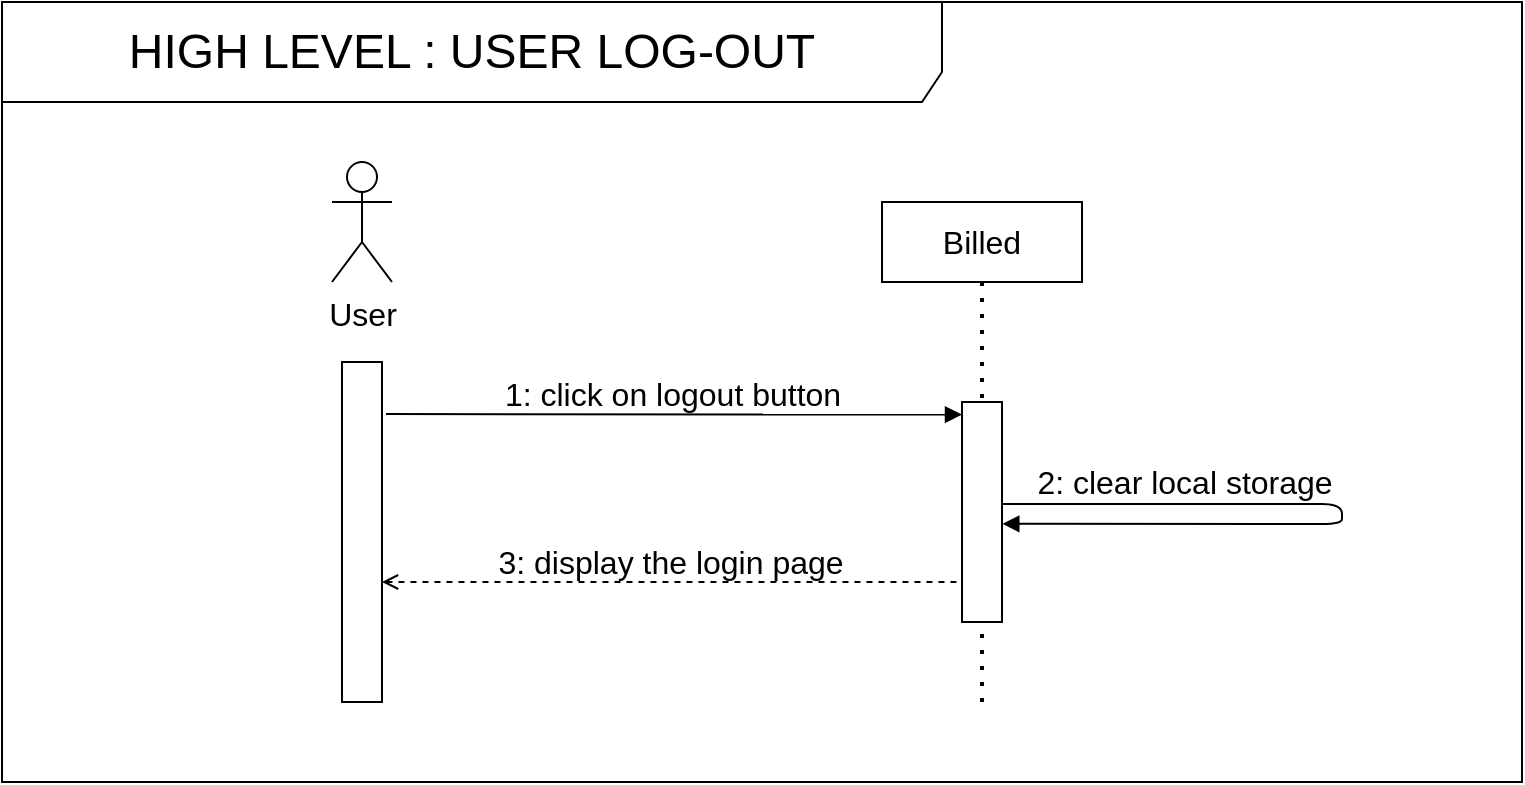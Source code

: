 <mxfile>
    <diagram name="User-Logout" id="vKe0YYZqyazxJ__4_tpC">
        <mxGraphModel dx="1365" dy="906" grid="1" gridSize="10" guides="1" tooltips="1" connect="1" arrows="1" fold="1" page="0" pageScale="1" pageWidth="827" pageHeight="1169" math="0" shadow="0">
            <root>
                <mxCell id="cLKQ0FKxRqO0_XuZVYrU-0"/>
                <mxCell id="cLKQ0FKxRqO0_XuZVYrU-1" parent="cLKQ0FKxRqO0_XuZVYrU-0"/>
                <mxCell id="cLKQ0FKxRqO0_XuZVYrU-2" value="HIGH LEVEL : USER LOG-OUT" style="shape=umlFrame;whiteSpace=wrap;html=1;fillColor=none;fontSize=24;width=470;height=50;connectable=0;allowArrows=0;" parent="cLKQ0FKxRqO0_XuZVYrU-1" vertex="1">
                    <mxGeometry x="-110" y="-60" width="760" height="390" as="geometry"/>
                </mxCell>
                <mxCell id="cLKQ0FKxRqO0_XuZVYrU-3" value="" style="rounded=0;whiteSpace=wrap;html=1;" parent="cLKQ0FKxRqO0_XuZVYrU-1" vertex="1">
                    <mxGeometry x="60" y="120" width="20" height="170" as="geometry"/>
                </mxCell>
                <mxCell id="cLKQ0FKxRqO0_XuZVYrU-4" value="User" style="shape=umlActor;verticalLabelPosition=bottom;verticalAlign=top;html=1;outlineConnect=0;fontSize=16;" parent="cLKQ0FKxRqO0_XuZVYrU-1" vertex="1">
                    <mxGeometry x="55" y="20" width="30" height="60" as="geometry"/>
                </mxCell>
                <mxCell id="cLKQ0FKxRqO0_XuZVYrU-5" value="Billed" style="rounded=0;whiteSpace=wrap;html=1;fontSize=16;" parent="cLKQ0FKxRqO0_XuZVYrU-1" vertex="1">
                    <mxGeometry x="330" y="40" width="100" height="40" as="geometry"/>
                </mxCell>
                <mxCell id="cLKQ0FKxRqO0_XuZVYrU-6" value="" style="endArrow=none;dashed=1;html=1;dashPattern=1 3;strokeWidth=2;fontSize=16;entryX=0.5;entryY=1;entryDx=0;entryDy=0;" parent="cLKQ0FKxRqO0_XuZVYrU-1" target="cLKQ0FKxRqO0_XuZVYrU-5" edge="1">
                    <mxGeometry width="50" height="50" relative="1" as="geometry">
                        <mxPoint x="380" y="290" as="sourcePoint"/>
                        <mxPoint x="470" y="230" as="targetPoint"/>
                    </mxGeometry>
                </mxCell>
                <mxCell id="cLKQ0FKxRqO0_XuZVYrU-7" value="1: click on logout button" style="endArrow=block;html=1;fontSize=16;labelBackgroundColor=none;entryX=0;entryY=0.143;entryDx=0;entryDy=0;entryPerimeter=0;endFill=1;" parent="cLKQ0FKxRqO0_XuZVYrU-1" edge="1">
                    <mxGeometry x="-0.006" y="10" width="50" height="50" relative="1" as="geometry">
                        <mxPoint x="82" y="146" as="sourcePoint"/>
                        <mxPoint x="370" y="146.3" as="targetPoint"/>
                        <mxPoint as="offset"/>
                    </mxGeometry>
                </mxCell>
                <mxCell id="cLKQ0FKxRqO0_XuZVYrU-8" value="" style="rounded=0;whiteSpace=wrap;html=1;" parent="cLKQ0FKxRqO0_XuZVYrU-1" vertex="1">
                    <mxGeometry x="370" y="140" width="20" height="110" as="geometry"/>
                </mxCell>
                <mxCell id="cLKQ0FKxRqO0_XuZVYrU-9" value="3: display the login page" style="endArrow=none;html=1;fontSize=16;exitX=1;exitY=0.25;exitDx=0;exitDy=0;labelBackgroundColor=none;endFill=0;startArrow=open;startFill=0;dashed=1;" parent="cLKQ0FKxRqO0_XuZVYrU-1" edge="1">
                    <mxGeometry x="-0.006" y="10" width="50" height="50" relative="1" as="geometry">
                        <mxPoint x="80" y="230" as="sourcePoint"/>
                        <mxPoint x="370" y="230" as="targetPoint"/>
                        <mxPoint as="offset"/>
                    </mxGeometry>
                </mxCell>
                <mxCell id="cLKQ0FKxRqO0_XuZVYrU-10" value="2: clear local storage" style="endArrow=block;html=1;fontSize=16;exitX=1;exitY=0.25;exitDx=0;exitDy=0;labelBackgroundColor=none;entryX=1.008;entryY=0.399;entryDx=0;entryDy=0;endFill=1;entryPerimeter=0;" parent="cLKQ0FKxRqO0_XuZVYrU-1" edge="1">
                    <mxGeometry x="-0.485" y="11" width="50" height="50" relative="1" as="geometry">
                        <mxPoint x="390" y="191" as="sourcePoint"/>
                        <mxPoint x="390.16" y="200.9" as="targetPoint"/>
                        <mxPoint x="1" as="offset"/>
                        <Array as="points">
                            <mxPoint x="560" y="191"/>
                            <mxPoint x="560" y="201"/>
                        </Array>
                    </mxGeometry>
                </mxCell>
            </root>
        </mxGraphModel>
    </diagram>
    <diagram name="User-newbill" id="yWXg6AEf1ds4_v3-MmLG">
        <mxGraphModel dx="1365" dy="906" grid="1" gridSize="10" guides="1" tooltips="1" connect="1" arrows="1" fold="1" page="0" pageScale="1" pageWidth="827" pageHeight="1169" math="0" shadow="0">
            <root>
                <mxCell id="9TFQH4bOWK-Z5dNtzmh2-0"/>
                <mxCell id="9TFQH4bOWK-Z5dNtzmh2-1" parent="9TFQH4bOWK-Z5dNtzmh2-0"/>
                <mxCell id="9TFQH4bOWK-Z5dNtzmh2-4" value="" style="rounded=0;whiteSpace=wrap;html=1;" parent="9TFQH4bOWK-Z5dNtzmh2-1" vertex="1">
                    <mxGeometry x="60" y="120" width="20" height="1060" as="geometry"/>
                </mxCell>
                <mxCell id="9TFQH4bOWK-Z5dNtzmh2-8" value="" style="endArrow=none;dashed=1;html=1;dashPattern=1 3;strokeWidth=2;fontSize=16;entryX=0.5;entryY=1;entryDx=0;entryDy=0;" parent="9TFQH4bOWK-Z5dNtzmh2-1" target="9TFQH4bOWK-Z5dNtzmh2-6" edge="1">
                    <mxGeometry width="50" height="50" relative="1" as="geometry">
                        <mxPoint x="380" y="1180" as="sourcePoint"/>
                        <mxPoint x="470" y="230" as="targetPoint"/>
                    </mxGeometry>
                </mxCell>
                <mxCell id="9TFQH4bOWK-Z5dNtzmh2-11" value="" style="rounded=0;whiteSpace=wrap;html=1;" parent="9TFQH4bOWK-Z5dNtzmh2-1" vertex="1">
                    <mxGeometry x="370" y="140" width="20" height="60" as="geometry"/>
                </mxCell>
                <mxCell id="9TFQH4bOWK-Z5dNtzmh2-19" value="" style="rounded=0;whiteSpace=wrap;html=1;" parent="9TFQH4bOWK-Z5dNtzmh2-1" vertex="1">
                    <mxGeometry x="370" y="289" width="20" height="60" as="geometry"/>
                </mxCell>
                <mxCell id="_lIOC8CIaJM2i8PWk1dV-11" value="" style="rounded=0;whiteSpace=wrap;html=1;" parent="9TFQH4bOWK-Z5dNtzmh2-1" vertex="1">
                    <mxGeometry x="370" y="430" width="20" height="430" as="geometry"/>
                </mxCell>
                <mxCell id="_lIOC8CIaJM2i8PWk1dV-16" value="" style="rounded=0;whiteSpace=wrap;html=1;" parent="9TFQH4bOWK-Z5dNtzmh2-1" vertex="1">
                    <mxGeometry x="370" y="884" width="20" height="280" as="geometry"/>
                </mxCell>
                <mxCell id="_lIOC8CIaJM2i8PWk1dV-27" value="&lt;p style=&quot;margin: 0px ; margin-top: 4px ; margin-left: 5px ; text-align: left&quot;&gt;&lt;b&gt;while&lt;/b&gt;&lt;/p&gt;" style="html=1;shape=mxgraph.sysml.package;overflow=fill;labelX=64;align=left;spacingLeft=5;verticalAlign=top;spacingTop=-3;fontSize=16;fillColor=none;" parent="9TFQH4bOWK-Z5dNtzmh2-1" vertex="1">
                    <mxGeometry x="-70" y="549" width="920" height="160" as="geometry"/>
                </mxCell>
                <mxCell id="9TFQH4bOWK-Z5dNtzmh2-2" value="HIGH LEVEL : USER NEWBILL" style="shape=umlFrame;whiteSpace=wrap;html=1;fillColor=none;fontSize=24;width=480;height=50;connectable=0;allowArrows=0;" parent="9TFQH4bOWK-Z5dNtzmh2-1" vertex="1">
                    <mxGeometry x="-110" y="-60" width="1010" height="1270" as="geometry"/>
                </mxCell>
                <mxCell id="_lIOC8CIaJM2i8PWk1dV-20" value="&lt;p style=&quot;margin: 0px ; margin-top: 4px ; margin-left: 5px ; text-align: left&quot;&gt;&lt;b&gt;while&lt;/b&gt;&lt;/p&gt;" style="html=1;shape=mxgraph.sysml.package;overflow=fill;labelX=64;align=left;spacingLeft=5;verticalAlign=top;spacingTop=-3;fontSize=16;fillColor=none;" parent="9TFQH4bOWK-Z5dNtzmh2-1" vertex="1">
                    <mxGeometry x="-70" y="931" width="920" height="150" as="geometry"/>
                </mxCell>
                <mxCell id="9TFQH4bOWK-Z5dNtzmh2-3" value="&lt;p style=&quot;margin: 0px ; margin-top: 4px ; margin-left: 5px ; text-align: left&quot;&gt;&lt;b&gt;alt:&amp;nbsp;&lt;/b&gt;&lt;/p&gt;" style="html=1;shape=mxgraph.sysml.package;overflow=fill;labelX=41;align=left;spacingLeft=5;verticalAlign=top;spacingTop=-3;fontSize=16;fillColor=none;" parent="9TFQH4bOWK-Z5dNtzmh2-1" vertex="1">
                    <mxGeometry x="-70" y="274" width="920" height="120" as="geometry"/>
                </mxCell>
                <mxCell id="9TFQH4bOWK-Z5dNtzmh2-5" value="User" style="shape=umlActor;verticalLabelPosition=bottom;verticalAlign=top;html=1;outlineConnect=0;fontSize=16;" parent="9TFQH4bOWK-Z5dNtzmh2-1" vertex="1">
                    <mxGeometry x="55" y="20" width="30" height="60" as="geometry"/>
                </mxCell>
                <mxCell id="9TFQH4bOWK-Z5dNtzmh2-6" value="Billed" style="rounded=0;whiteSpace=wrap;html=1;fontSize=16;" parent="9TFQH4bOWK-Z5dNtzmh2-1" vertex="1">
                    <mxGeometry x="330" y="40" width="100" height="40" as="geometry"/>
                </mxCell>
                <mxCell id="9TFQH4bOWK-Z5dNtzmh2-7" value="Firebase" style="rounded=0;whiteSpace=wrap;html=1;fontSize=16;" parent="9TFQH4bOWK-Z5dNtzmh2-1" vertex="1">
                    <mxGeometry x="660" y="40" width="100" height="40" as="geometry"/>
                </mxCell>
                <mxCell id="9TFQH4bOWK-Z5dNtzmh2-9" value="" style="endArrow=none;dashed=1;html=1;dashPattern=1 3;strokeWidth=2;fontSize=16;entryX=0.5;entryY=1;entryDx=0;entryDy=0;" parent="9TFQH4bOWK-Z5dNtzmh2-1" target="9TFQH4bOWK-Z5dNtzmh2-7" edge="1">
                    <mxGeometry width="50" height="50" relative="1" as="geometry">
                        <mxPoint x="710" y="1180" as="sourcePoint"/>
                        <mxPoint x="709" y="100" as="targetPoint"/>
                    </mxGeometry>
                </mxCell>
                <mxCell id="9TFQH4bOWK-Z5dNtzmh2-10" value="1: click on newbill button" style="endArrow=block;html=1;fontSize=16;labelBackgroundColor=none;entryX=0;entryY=0.143;entryDx=0;entryDy=0;entryPerimeter=0;endFill=1;" parent="9TFQH4bOWK-Z5dNtzmh2-1" edge="1">
                    <mxGeometry x="-0.006" y="10" width="50" height="50" relative="1" as="geometry">
                        <mxPoint x="82" y="146" as="sourcePoint"/>
                        <mxPoint x="370" y="146.3" as="targetPoint"/>
                        <mxPoint as="offset"/>
                    </mxGeometry>
                </mxCell>
                <mxCell id="9TFQH4bOWK-Z5dNtzmh2-14" value="2: display newbill page" style="endArrow=none;html=1;fontSize=16;exitX=1;exitY=0.25;exitDx=0;exitDy=0;labelBackgroundColor=none;endFill=0;startArrow=open;startFill=0;dashed=1;" parent="9TFQH4bOWK-Z5dNtzmh2-1" edge="1">
                    <mxGeometry x="-0.006" y="10" width="50" height="50" relative="1" as="geometry">
                        <mxPoint x="80" y="191" as="sourcePoint"/>
                        <mxPoint x="370" y="191" as="targetPoint"/>
                        <mxPoint as="offset"/>
                    </mxGeometry>
                </mxCell>
                <mxCell id="9TFQH4bOWK-Z5dNtzmh2-17" value="3: fill the form &lt;sup&gt;[1]&lt;/sup&gt;" style="endArrow=block;html=1;fontSize=16;exitX=1;exitY=0.25;exitDx=0;exitDy=0;labelBackgroundColor=none;entryX=1.008;entryY=0.399;entryDx=0;entryDy=0;endFill=1;entryPerimeter=0;" parent="9TFQH4bOWK-Z5dNtzmh2-1" edge="1">
                    <mxGeometry x="-0.485" y="10" width="50" height="50" relative="1" as="geometry">
                        <mxPoint x="80" y="235" as="sourcePoint"/>
                        <mxPoint x="80.16" y="244.9" as="targetPoint"/>
                        <mxPoint as="offset"/>
                        <Array as="points">
                            <mxPoint x="250" y="235"/>
                            <mxPoint x="250" y="245"/>
                        </Array>
                    </mxGeometry>
                </mxCell>
                <mxCell id="9TFQH4bOWK-Z5dNtzmh2-21" value="[use date picker]" style="text;html=1;strokeColor=none;fillColor=none;align=center;verticalAlign=middle;whiteSpace=wrap;rounded=0;fontSize=16;" parent="9TFQH4bOWK-Z5dNtzmh2-1" vertex="1">
                    <mxGeometry x="-50" y="314" width="100" height="20" as="geometry"/>
                </mxCell>
                <mxCell id="9TFQH4bOWK-Z5dNtzmh2-23" value="27: send newbill" style="endArrow=open;html=1;fontSize=16;labelBackgroundColor=none;endFill=0;" parent="9TFQH4bOWK-Z5dNtzmh2-1" edge="1">
                    <mxGeometry x="-0.006" y="10" width="50" height="50" relative="1" as="geometry">
                        <mxPoint x="390" y="1110" as="sourcePoint"/>
                        <mxPoint x="700" y="1110" as="targetPoint"/>
                        <mxPoint as="offset"/>
                    </mxGeometry>
                </mxCell>
                <mxCell id="9TFQH4bOWK-Z5dNtzmh2-28" value="" style="rounded=0;whiteSpace=wrap;html=1;" parent="9TFQH4bOWK-Z5dNtzmh2-1" vertex="1">
                    <mxGeometry x="700" y="1101" width="20" height="53" as="geometry"/>
                </mxCell>
                <mxCell id="9TFQH4bOWK-Z5dNtzmh2-31" value="8: display the open file window" style="endArrow=none;html=1;fontSize=16;exitX=1;exitY=0.25;exitDx=0;exitDy=0;labelBackgroundColor=none;endFill=0;startArrow=open;startFill=0;dashed=1;" parent="9TFQH4bOWK-Z5dNtzmh2-1" edge="1">
                    <mxGeometry x="-0.006" y="10" width="50" height="50" relative="1" as="geometry">
                        <mxPoint x="80.0" y="474.0" as="sourcePoint"/>
                        <mxPoint x="370" y="474.0" as="targetPoint"/>
                        <mxPoint as="offset"/>
                    </mxGeometry>
                </mxCell>
                <mxCell id="_lIOC8CIaJM2i8PWk1dV-2" value="4: click on calendar button" style="endArrow=block;html=1;fontSize=16;labelBackgroundColor=none;entryX=0;entryY=0.143;entryDx=0;entryDy=0;entryPerimeter=0;endFill=1;" parent="9TFQH4bOWK-Z5dNtzmh2-1" edge="1">
                    <mxGeometry x="-0.006" y="10" width="50" height="50" relative="1" as="geometry">
                        <mxPoint x="80" y="302" as="sourcePoint"/>
                        <mxPoint x="368" y="302.3" as="targetPoint"/>
                        <mxPoint as="offset"/>
                    </mxGeometry>
                </mxCell>
                <mxCell id="_lIOC8CIaJM2i8PWk1dV-3" value="5: display the calendar in a modal" style="endArrow=none;html=1;fontSize=16;exitX=1;exitY=0.25;exitDx=0;exitDy=0;labelBackgroundColor=none;endFill=0;startArrow=open;startFill=0;dashed=1;" parent="9TFQH4bOWK-Z5dNtzmh2-1" edge="1">
                    <mxGeometry x="-0.006" y="10" width="50" height="50" relative="1" as="geometry">
                        <mxPoint x="80" y="341.5" as="sourcePoint"/>
                        <mxPoint x="370" y="341.5" as="targetPoint"/>
                        <mxPoint as="offset"/>
                    </mxGeometry>
                </mxCell>
                <mxCell id="_lIOC8CIaJM2i8PWk1dV-4" value="6: select a date" style="endArrow=block;html=1;fontSize=16;exitX=1;exitY=0.25;exitDx=0;exitDy=0;labelBackgroundColor=none;entryX=1.008;entryY=0.399;entryDx=0;entryDy=0;endFill=1;entryPerimeter=0;" parent="9TFQH4bOWK-Z5dNtzmh2-1" edge="1">
                    <mxGeometry x="-0.485" y="10" width="50" height="50" relative="1" as="geometry">
                        <mxPoint x="80" y="369" as="sourcePoint"/>
                        <mxPoint x="80.16" y="378.9" as="targetPoint"/>
                        <mxPoint as="offset"/>
                        <Array as="points">
                            <mxPoint x="250" y="369"/>
                            <mxPoint x="250" y="379"/>
                        </Array>
                    </mxGeometry>
                </mxCell>
                <mxCell id="_lIOC8CIaJM2i8PWk1dV-9" value="7: click on attached file button" style="endArrow=block;html=1;fontSize=16;labelBackgroundColor=none;entryX=0;entryY=0.143;entryDx=0;entryDy=0;entryPerimeter=0;endFill=1;" parent="9TFQH4bOWK-Z5dNtzmh2-1" edge="1">
                    <mxGeometry x="-0.006" y="10" width="50" height="50" relative="1" as="geometry">
                        <mxPoint x="80" y="440" as="sourcePoint"/>
                        <mxPoint x="368" y="440.3" as="targetPoint"/>
                        <mxPoint as="offset"/>
                    </mxGeometry>
                </mxCell>
                <mxCell id="_lIOC8CIaJM2i8PWk1dV-10" value="[1] : fields:&lt;br&gt;* select a type&lt;br&gt;* fill a name&lt;br&gt;* fill a date&lt;br&gt;* fill an amount&lt;br&gt;* fill a vat&lt;br&gt;* fill a pct&lt;br&gt;&lt;div style=&quot;&quot;&gt;&lt;span&gt;* fill a commentary&lt;/span&gt;&lt;/div&gt;" style="text;html=1;strokeColor=none;fillColor=none;align=left;verticalAlign=middle;whiteSpace=wrap;rounded=0;" parent="9TFQH4bOWK-Z5dNtzmh2-1" vertex="1">
                    <mxGeometry x="430" y="140" width="110" height="120" as="geometry"/>
                </mxCell>
                <mxCell id="_lIOC8CIaJM2i8PWk1dV-12" value="9: select a file" style="endArrow=block;html=1;fontSize=16;labelBackgroundColor=none;entryX=0;entryY=0.143;entryDx=0;entryDy=0;entryPerimeter=0;endFill=1;" parent="9TFQH4bOWK-Z5dNtzmh2-1" edge="1">
                    <mxGeometry x="-0.006" y="10" width="50" height="50" relative="1" as="geometry">
                        <mxPoint x="80" y="505" as="sourcePoint"/>
                        <mxPoint x="368" y="505.3" as="targetPoint"/>
                        <mxPoint as="offset"/>
                    </mxGeometry>
                </mxCell>
                <mxCell id="_lIOC8CIaJM2i8PWk1dV-13" value="10: check file&lt;br&gt;type validity" style="endArrow=block;html=1;fontSize=16;exitX=1;exitY=0.25;exitDx=0;exitDy=0;labelBackgroundColor=none;entryX=1.008;entryY=0.399;entryDx=0;entryDy=0;endFill=1;entryPerimeter=0;" parent="9TFQH4bOWK-Z5dNtzmh2-1" edge="1">
                    <mxGeometry x="-0.485" y="20" width="50" height="50" relative="1" as="geometry">
                        <mxPoint x="390" y="521" as="sourcePoint"/>
                        <mxPoint x="390.16" y="530.9" as="targetPoint"/>
                        <mxPoint as="offset"/>
                        <Array as="points">
                            <mxPoint x="560" y="521"/>
                            <mxPoint x="560" y="531"/>
                        </Array>
                    </mxGeometry>
                </mxCell>
                <mxCell id="_lIOC8CIaJM2i8PWk1dV-14" value="11: close the open file window" style="endArrow=none;html=1;fontSize=16;exitX=1;exitY=0.25;exitDx=0;exitDy=0;labelBackgroundColor=none;endFill=0;startArrow=open;startFill=0;dashed=1;" parent="9TFQH4bOWK-Z5dNtzmh2-1" edge="1">
                    <mxGeometry x="-0.006" y="10" width="50" height="50" relative="1" as="geometry">
                        <mxPoint x="80.0" y="579" as="sourcePoint"/>
                        <mxPoint x="370" y="579" as="targetPoint"/>
                        <mxPoint as="offset"/>
                    </mxGeometry>
                </mxCell>
                <mxCell id="_lIOC8CIaJM2i8PWk1dV-17" value="21: click on submit button" style="endArrow=block;html=1;fontSize=16;labelBackgroundColor=none;entryX=0;entryY=0.143;entryDx=0;entryDy=0;entryPerimeter=0;endFill=1;" parent="9TFQH4bOWK-Z5dNtzmh2-1" edge="1">
                    <mxGeometry x="-0.006" y="10" width="50" height="50" relative="1" as="geometry">
                        <mxPoint x="80" y="894" as="sourcePoint"/>
                        <mxPoint x="368" y="894.3" as="targetPoint"/>
                        <mxPoint as="offset"/>
                    </mxGeometry>
                </mxCell>
                <mxCell id="_lIOC8CIaJM2i8PWk1dV-18" value="23: point out the errors in the form" style="endArrow=none;html=1;fontSize=16;exitX=1;exitY=0.25;exitDx=0;exitDy=0;labelBackgroundColor=none;endFill=0;startArrow=open;startFill=0;dashed=1;" parent="9TFQH4bOWK-Z5dNtzmh2-1" edge="1">
                    <mxGeometry x="-0.006" y="10" width="50" height="50" relative="1" as="geometry">
                        <mxPoint x="80" y="962.5" as="sourcePoint"/>
                        <mxPoint x="370" y="962.5" as="targetPoint"/>
                        <mxPoint as="offset"/>
                    </mxGeometry>
                </mxCell>
                <mxCell id="_lIOC8CIaJM2i8PWk1dV-19" value="22: check form validity" style="endArrow=block;html=1;fontSize=16;exitX=1;exitY=0.25;exitDx=0;exitDy=0;labelBackgroundColor=none;entryX=1.008;entryY=0.399;entryDx=0;entryDy=0;endFill=1;entryPerimeter=0;" parent="9TFQH4bOWK-Z5dNtzmh2-1" edge="1">
                    <mxGeometry x="-0.485" y="10" width="50" height="50" relative="1" as="geometry">
                        <mxPoint x="390" y="911" as="sourcePoint"/>
                        <mxPoint x="390.16" y="920.9" as="targetPoint"/>
                        <mxPoint as="offset"/>
                        <Array as="points">
                            <mxPoint x="560" y="911"/>
                            <mxPoint x="560" y="921"/>
                        </Array>
                    </mxGeometry>
                </mxCell>
                <mxCell id="_lIOC8CIaJM2i8PWk1dV-21" value="[form invalid]" style="text;html=1;strokeColor=none;fillColor=none;align=center;verticalAlign=middle;whiteSpace=wrap;rounded=0;fontSize=16;" parent="9TFQH4bOWK-Z5dNtzmh2-1" vertex="1">
                    <mxGeometry x="-50" y="965" width="100" height="20" as="geometry"/>
                </mxCell>
                <mxCell id="_lIOC8CIaJM2i8PWk1dV-22" value="25: click on submit button" style="endArrow=block;html=1;fontSize=16;labelBackgroundColor=none;entryX=0;entryY=0.143;entryDx=0;entryDy=0;entryPerimeter=0;endFill=1;" parent="9TFQH4bOWK-Z5dNtzmh2-1" edge="1">
                    <mxGeometry x="-0.006" y="10" width="50" height="50" relative="1" as="geometry">
                        <mxPoint x="80" y="1038" as="sourcePoint"/>
                        <mxPoint x="368" y="1038.3" as="targetPoint"/>
                        <mxPoint as="offset"/>
                    </mxGeometry>
                </mxCell>
                <mxCell id="_lIOC8CIaJM2i8PWk1dV-23" value="24: fix errors" style="endArrow=block;html=1;fontSize=16;exitX=1;exitY=0.25;exitDx=0;exitDy=0;labelBackgroundColor=none;entryX=1.008;entryY=0.399;entryDx=0;entryDy=0;endFill=1;entryPerimeter=0;" parent="9TFQH4bOWK-Z5dNtzmh2-1" edge="1">
                    <mxGeometry x="-0.485" y="10" width="50" height="50" relative="1" as="geometry">
                        <mxPoint x="80" y="996" as="sourcePoint"/>
                        <mxPoint x="80.16" y="1005.9" as="targetPoint"/>
                        <mxPoint as="offset"/>
                        <Array as="points">
                            <mxPoint x="250" y="996"/>
                            <mxPoint x="250" y="1006"/>
                        </Array>
                    </mxGeometry>
                </mxCell>
                <mxCell id="_lIOC8CIaJM2i8PWk1dV-24" value="26: check form validity" style="endArrow=block;html=1;fontSize=16;exitX=1;exitY=0.25;exitDx=0;exitDy=0;labelBackgroundColor=none;entryX=1.008;entryY=0.399;entryDx=0;entryDy=0;endFill=1;entryPerimeter=0;" parent="9TFQH4bOWK-Z5dNtzmh2-1" edge="1">
                    <mxGeometry x="-0.485" y="10" width="50" height="50" relative="1" as="geometry">
                        <mxPoint x="390" y="1049" as="sourcePoint"/>
                        <mxPoint x="390.16" y="1058.9" as="targetPoint"/>
                        <mxPoint as="offset"/>
                        <Array as="points">
                            <mxPoint x="560" y="1049"/>
                            <mxPoint x="560" y="1059"/>
                        </Array>
                    </mxGeometry>
                </mxCell>
                <mxCell id="_lIOC8CIaJM2i8PWk1dV-25" value="30: display bills page" style="endArrow=none;html=1;fontSize=16;exitX=1;exitY=0.25;exitDx=0;exitDy=0;labelBackgroundColor=none;endFill=0;startArrow=open;startFill=0;dashed=1;" parent="9TFQH4bOWK-Z5dNtzmh2-1" edge="1">
                    <mxGeometry x="-0.006" y="10" width="50" height="50" relative="1" as="geometry">
                        <mxPoint x="80" y="1155" as="sourcePoint"/>
                        <mxPoint x="370" y="1155" as="targetPoint"/>
                        <mxPoint as="offset"/>
                    </mxGeometry>
                </mxCell>
                <mxCell id="_lIOC8CIaJM2i8PWk1dV-26" value="28: Save bill in DB" style="endArrow=block;html=1;fontSize=16;exitX=1;exitY=0.25;exitDx=0;exitDy=0;labelBackgroundColor=none;entryX=1.008;entryY=0.399;entryDx=0;entryDy=0;endFill=1;entryPerimeter=0;" parent="9TFQH4bOWK-Z5dNtzmh2-1" edge="1">
                    <mxGeometry x="-0.485" y="10" width="50" height="50" relative="1" as="geometry">
                        <mxPoint x="720" y="1121" as="sourcePoint"/>
                        <mxPoint x="720.16" y="1130.9" as="targetPoint"/>
                        <mxPoint as="offset"/>
                        <Array as="points">
                            <mxPoint x="890" y="1121"/>
                            <mxPoint x="890" y="1131"/>
                        </Array>
                    </mxGeometry>
                </mxCell>
                <mxCell id="_lIOC8CIaJM2i8PWk1dV-28" value="[type invalid]" style="text;html=1;strokeColor=none;fillColor=none;align=center;verticalAlign=middle;whiteSpace=wrap;rounded=0;fontSize=16;" parent="9TFQH4bOWK-Z5dNtzmh2-1" vertex="1">
                    <mxGeometry x="-50" y="589" width="100" height="20" as="geometry"/>
                </mxCell>
                <mxCell id="_lIOC8CIaJM2i8PWk1dV-29" value="20: confirm file selection" style="endArrow=none;html=1;fontSize=16;exitX=1;exitY=0.25;exitDx=0;exitDy=0;labelBackgroundColor=none;endFill=0;startArrow=open;startFill=0;dashed=1;" parent="9TFQH4bOWK-Z5dNtzmh2-1" edge="1">
                    <mxGeometry x="-0.006" y="10" width="50" height="50" relative="1" as="geometry">
                        <mxPoint x="80.0" y="845" as="sourcePoint"/>
                        <mxPoint x="370" y="845" as="targetPoint"/>
                        <mxPoint as="offset"/>
                    </mxGeometry>
                </mxCell>
                <mxCell id="_lIOC8CIaJM2i8PWk1dV-33" value="13: display the open file window" style="endArrow=none;html=1;fontSize=16;exitX=1;exitY=0.25;exitDx=0;exitDy=0;labelBackgroundColor=none;endFill=0;startArrow=open;startFill=0;dashed=1;" parent="9TFQH4bOWK-Z5dNtzmh2-1" edge="1">
                    <mxGeometry x="-0.006" y="10" width="50" height="50" relative="1" as="geometry">
                        <mxPoint x="80.0" y="643" as="sourcePoint"/>
                        <mxPoint x="370" y="643" as="targetPoint"/>
                        <mxPoint as="offset"/>
                    </mxGeometry>
                </mxCell>
                <mxCell id="_lIOC8CIaJM2i8PWk1dV-34" value="12: click on attached file button" style="endArrow=block;html=1;fontSize=16;labelBackgroundColor=none;entryX=0;entryY=0.143;entryDx=0;entryDy=0;entryPerimeter=0;endFill=1;" parent="9TFQH4bOWK-Z5dNtzmh2-1" edge="1">
                    <mxGeometry x="-0.006" y="10" width="50" height="50" relative="1" as="geometry">
                        <mxPoint x="80" y="609" as="sourcePoint"/>
                        <mxPoint x="368" y="609.3" as="targetPoint"/>
                        <mxPoint as="offset"/>
                    </mxGeometry>
                </mxCell>
                <mxCell id="_lIOC8CIaJM2i8PWk1dV-35" value="14: select a file" style="endArrow=block;html=1;fontSize=16;labelBackgroundColor=none;entryX=0;entryY=0.143;entryDx=0;entryDy=0;entryPerimeter=0;endFill=1;" parent="9TFQH4bOWK-Z5dNtzmh2-1" edge="1">
                    <mxGeometry x="-0.006" y="10" width="50" height="50" relative="1" as="geometry">
                        <mxPoint x="80" y="674" as="sourcePoint"/>
                        <mxPoint x="368" y="674.3" as="targetPoint"/>
                        <mxPoint as="offset"/>
                    </mxGeometry>
                </mxCell>
                <mxCell id="_lIOC8CIaJM2i8PWk1dV-36" value="15: check file&lt;br&gt;type validity" style="endArrow=block;html=1;fontSize=16;exitX=1;exitY=0.25;exitDx=0;exitDy=0;labelBackgroundColor=none;entryX=1.008;entryY=0.399;entryDx=0;entryDy=0;endFill=1;entryPerimeter=0;" parent="9TFQH4bOWK-Z5dNtzmh2-1" edge="1">
                    <mxGeometry x="-0.485" y="20" width="50" height="50" relative="1" as="geometry">
                        <mxPoint x="390" y="688" as="sourcePoint"/>
                        <mxPoint x="390.16" y="697.9" as="targetPoint"/>
                        <mxPoint as="offset"/>
                        <Array as="points">
                            <mxPoint x="560" y="688"/>
                            <mxPoint x="560" y="698"/>
                        </Array>
                    </mxGeometry>
                </mxCell>
                <mxCell id="_lIOC8CIaJM2i8PWk1dV-37" value="16: send file" style="endArrow=open;html=1;fontSize=16;labelBackgroundColor=none;endFill=0;" parent="9TFQH4bOWK-Z5dNtzmh2-1" edge="1">
                    <mxGeometry x="-0.006" y="10" width="50" height="50" relative="1" as="geometry">
                        <mxPoint x="390" y="739" as="sourcePoint"/>
                        <mxPoint x="700" y="739" as="targetPoint"/>
                        <mxPoint as="offset"/>
                    </mxGeometry>
                </mxCell>
                <mxCell id="_lIOC8CIaJM2i8PWk1dV-38" value="17: Save file in DB" style="endArrow=block;html=1;fontSize=16;exitX=1;exitY=0.25;exitDx=0;exitDy=0;labelBackgroundColor=none;entryX=1.008;entryY=0.399;entryDx=0;entryDy=0;endFill=1;entryPerimeter=0;" parent="9TFQH4bOWK-Z5dNtzmh2-1" edge="1">
                    <mxGeometry x="-0.485" y="10" width="50" height="50" relative="1" as="geometry">
                        <mxPoint x="720" y="759" as="sourcePoint"/>
                        <mxPoint x="720.16" y="768.9" as="targetPoint"/>
                        <mxPoint as="offset"/>
                        <Array as="points">
                            <mxPoint x="890" y="759"/>
                            <mxPoint x="890" y="769"/>
                        </Array>
                    </mxGeometry>
                </mxCell>
                <mxCell id="_lIOC8CIaJM2i8PWk1dV-39" value="" style="rounded=0;whiteSpace=wrap;html=1;" parent="9TFQH4bOWK-Z5dNtzmh2-1" vertex="1">
                    <mxGeometry x="700" y="729" width="20" height="70" as="geometry"/>
                </mxCell>
                <mxCell id="xwr72UkanP81x30qKudu-0" value="18: send URL of the file" style="endArrow=none;html=1;fontSize=16;labelBackgroundColor=none;endFill=0;startArrow=open;startFill=0;dashed=1;" parent="9TFQH4bOWK-Z5dNtzmh2-1" edge="1">
                    <mxGeometry x="-0.006" y="10" width="50" height="50" relative="1" as="geometry">
                        <mxPoint x="390" y="779.0" as="sourcePoint"/>
                        <mxPoint x="699" y="779.0" as="targetPoint"/>
                        <mxPoint as="offset"/>
                    </mxGeometry>
                </mxCell>
                <mxCell id="xwr72UkanP81x30qKudu-1" value="29: confirm saving of the bill" style="endArrow=none;html=1;fontSize=16;labelBackgroundColor=none;endFill=0;startArrow=open;startFill=0;dashed=1;" parent="9TFQH4bOWK-Z5dNtzmh2-1" edge="1">
                    <mxGeometry x="-0.006" y="10" width="50" height="50" relative="1" as="geometry">
                        <mxPoint x="390" y="1145" as="sourcePoint"/>
                        <mxPoint x="699" y="1145" as="targetPoint"/>
                        <mxPoint as="offset"/>
                    </mxGeometry>
                </mxCell>
                <mxCell id="xwr72UkanP81x30qKudu-2" value="19: fill the URL field" style="endArrow=block;html=1;fontSize=16;exitX=1;exitY=0.25;exitDx=0;exitDy=0;labelBackgroundColor=none;entryX=1.008;entryY=0.399;entryDx=0;entryDy=0;endFill=1;entryPerimeter=0;" parent="9TFQH4bOWK-Z5dNtzmh2-1" edge="1">
                    <mxGeometry x="-0.485" y="10" width="50" height="50" relative="1" as="geometry">
                        <mxPoint x="390" y="814.0" as="sourcePoint"/>
                        <mxPoint x="390.16" y="823.9" as="targetPoint"/>
                        <mxPoint as="offset"/>
                        <Array as="points">
                            <mxPoint x="560" y="814"/>
                            <mxPoint x="560" y="824"/>
                        </Array>
                    </mxGeometry>
                </mxCell>
            </root>
        </mxGraphModel>
    </diagram>
    <diagram name="User-check-attached-file" id="ChTFwGMQRnh67vUXc4sC">
        <mxGraphModel dx="1365" dy="906" grid="1" gridSize="10" guides="1" tooltips="1" connect="1" arrows="1" fold="1" page="0" pageScale="1" pageWidth="827" pageHeight="1169" math="0" shadow="0">
            <root>
                <mxCell id="LWo4zgrDYaR6fouYAbxw-0"/>
                <mxCell id="LWo4zgrDYaR6fouYAbxw-1" parent="LWo4zgrDYaR6fouYAbxw-0"/>
                <mxCell id="LWo4zgrDYaR6fouYAbxw-2" value="HIGH LEVEL : USER CHECK ATTACHED FILE" style="shape=umlFrame;whiteSpace=wrap;html=1;fillColor=none;fontSize=24;width=610;height=50;connectable=0;allowArrows=0;" parent="LWo4zgrDYaR6fouYAbxw-1" vertex="1">
                    <mxGeometry x="-110" y="-60" width="720" height="540" as="geometry"/>
                </mxCell>
                <mxCell id="LWo4zgrDYaR6fouYAbxw-4" value="" style="rounded=0;whiteSpace=wrap;html=1;" parent="LWo4zgrDYaR6fouYAbxw-1" vertex="1">
                    <mxGeometry x="60" y="120" width="20" height="320" as="geometry"/>
                </mxCell>
                <mxCell id="LWo4zgrDYaR6fouYAbxw-5" value="User" style="shape=umlActor;verticalLabelPosition=bottom;verticalAlign=top;html=1;outlineConnect=0;fontSize=16;" parent="LWo4zgrDYaR6fouYAbxw-1" vertex="1">
                    <mxGeometry x="55" y="20" width="30" height="60" as="geometry"/>
                </mxCell>
                <mxCell id="LWo4zgrDYaR6fouYAbxw-6" value="Billed" style="rounded=0;whiteSpace=wrap;html=1;fontSize=16;" parent="LWo4zgrDYaR6fouYAbxw-1" vertex="1">
                    <mxGeometry x="330" y="40" width="100" height="40" as="geometry"/>
                </mxCell>
                <mxCell id="LWo4zgrDYaR6fouYAbxw-8" value="" style="endArrow=none;dashed=1;html=1;dashPattern=1 3;strokeWidth=2;fontSize=16;entryX=0.5;entryY=1;entryDx=0;entryDy=0;" parent="LWo4zgrDYaR6fouYAbxw-1" target="LWo4zgrDYaR6fouYAbxw-6" edge="1">
                    <mxGeometry width="50" height="50" relative="1" as="geometry">
                        <mxPoint x="380" y="440" as="sourcePoint"/>
                        <mxPoint x="470" y="230" as="targetPoint"/>
                    </mxGeometry>
                </mxCell>
                <mxCell id="LWo4zgrDYaR6fouYAbxw-10" value="1: click on see attached file button" style="endArrow=block;html=1;fontSize=16;labelBackgroundColor=none;entryX=0;entryY=0.143;entryDx=0;entryDy=0;entryPerimeter=0;endFill=1;" parent="LWo4zgrDYaR6fouYAbxw-1" edge="1">
                    <mxGeometry x="-0.006" y="10" width="50" height="50" relative="1" as="geometry">
                        <mxPoint x="82" y="146" as="sourcePoint"/>
                        <mxPoint x="370" y="146.3" as="targetPoint"/>
                        <mxPoint as="offset"/>
                    </mxGeometry>
                </mxCell>
                <mxCell id="LWo4zgrDYaR6fouYAbxw-11" value="" style="rounded=0;whiteSpace=wrap;html=1;" parent="LWo4zgrDYaR6fouYAbxw-1" vertex="1">
                    <mxGeometry x="370" y="140" width="20" height="110" as="geometry"/>
                </mxCell>
                <mxCell id="LWo4zgrDYaR6fouYAbxw-14" value="3: display the modal" style="endArrow=none;html=1;fontSize=16;exitX=1;exitY=0.25;exitDx=0;exitDy=0;labelBackgroundColor=none;endFill=0;startArrow=open;startFill=0;dashed=1;" parent="LWo4zgrDYaR6fouYAbxw-1" edge="1">
                    <mxGeometry x="-0.006" y="10" width="50" height="50" relative="1" as="geometry">
                        <mxPoint x="80" y="230" as="sourcePoint"/>
                        <mxPoint x="370" y="230" as="targetPoint"/>
                        <mxPoint as="offset"/>
                    </mxGeometry>
                </mxCell>
                <mxCell id="LWo4zgrDYaR6fouYAbxw-15" value="2: put URL of the&lt;br&gt;selected bill's attached&lt;br&gt;file in the modal" style="endArrow=block;html=1;fontSize=16;exitX=1;exitY=0.25;exitDx=0;exitDy=0;labelBackgroundColor=none;entryX=1.008;entryY=0.399;entryDx=0;entryDy=0;endFill=1;entryPerimeter=0;" parent="LWo4zgrDYaR6fouYAbxw-1" edge="1">
                    <mxGeometry x="-0.485" y="31" width="50" height="50" relative="1" as="geometry">
                        <mxPoint x="390" y="191" as="sourcePoint"/>
                        <mxPoint x="390.16" y="200.9" as="targetPoint"/>
                        <mxPoint x="1" as="offset"/>
                        <Array as="points">
                            <mxPoint x="560" y="191"/>
                            <mxPoint x="560" y="201"/>
                        </Array>
                    </mxGeometry>
                </mxCell>
                <mxCell id="LWo4zgrDYaR6fouYAbxw-19" value="" style="rounded=0;whiteSpace=wrap;html=1;" parent="LWo4zgrDYaR6fouYAbxw-1" vertex="1">
                    <mxGeometry x="370" y="340" width="20" height="70" as="geometry"/>
                </mxCell>
                <mxCell id="tHU2Xmf53aEoBpdyAfX5-0" value="4: click on close button" style="endArrow=block;html=1;fontSize=16;labelBackgroundColor=none;entryX=0;entryY=0.143;entryDx=0;entryDy=0;entryPerimeter=0;endFill=1;" parent="LWo4zgrDYaR6fouYAbxw-1" edge="1">
                    <mxGeometry x="-0.006" y="10" width="50" height="50" relative="1" as="geometry">
                        <mxPoint x="80" y="350" as="sourcePoint"/>
                        <mxPoint x="368" y="350.3" as="targetPoint"/>
                        <mxPoint as="offset"/>
                    </mxGeometry>
                </mxCell>
                <mxCell id="tHU2Xmf53aEoBpdyAfX5-1" value="5: undisplay the modal" style="endArrow=none;html=1;fontSize=16;exitX=1;exitY=0.25;exitDx=0;exitDy=0;labelBackgroundColor=none;endFill=0;startArrow=open;startFill=0;dashed=1;" parent="LWo4zgrDYaR6fouYAbxw-1" edge="1">
                    <mxGeometry x="-0.006" y="10" width="50" height="50" relative="1" as="geometry">
                        <mxPoint x="80.0" y="400" as="sourcePoint"/>
                        <mxPoint x="370" y="400" as="targetPoint"/>
                        <mxPoint as="offset"/>
                    </mxGeometry>
                </mxCell>
            </root>
        </mxGraphModel>
    </diagram>
    <diagram id="755xgUS8k3z0lJwSIlkd" name="User-Login">
        <mxGraphModel dx="1365" dy="906" grid="1" gridSize="10" guides="1" tooltips="1" connect="1" arrows="1" fold="1" page="0" pageScale="1" pageWidth="827" pageHeight="1169" math="0" shadow="0">
            <root>
                <mxCell id="0"/>
                <mxCell id="1" parent="0"/>
                <mxCell id="7" value="" style="endArrow=none;dashed=1;html=1;dashPattern=1 3;strokeWidth=2;fontSize=16;entryX=0.5;entryY=1;entryDx=0;entryDy=0;" parent="1" target="4" edge="1">
                    <mxGeometry width="50" height="50" relative="1" as="geometry">
                        <mxPoint x="380" y="860" as="sourcePoint"/>
                        <mxPoint x="470" y="230" as="targetPoint"/>
                    </mxGeometry>
                </mxCell>
                <mxCell id="2" value="" style="rounded=0;whiteSpace=wrap;html=1;" parent="1" vertex="1">
                    <mxGeometry x="60" y="120" width="20" height="740" as="geometry"/>
                </mxCell>
                <mxCell id="PsYSPdstLr2B-koORaA6-36" value="" style="rounded=0;whiteSpace=wrap;html=1;" parent="1" vertex="1">
                    <mxGeometry x="370" y="340" width="20" height="490" as="geometry"/>
                </mxCell>
                <mxCell id="PsYSPdstLr2B-koORaA6-60" value="HIGH LEVEL : USER LOGIN" style="shape=umlFrame;whiteSpace=wrap;html=1;fillColor=none;fontSize=24;width=510;height=50;connectable=0;allowArrows=0;" parent="1" vertex="1">
                    <mxGeometry x="-110" y="-60" width="1000" height="940" as="geometry"/>
                </mxCell>
                <mxCell id="PsYSPdstLr2B-koORaA6-47" value="&lt;p style=&quot;margin: 0px ; margin-top: 4px ; margin-left: 5px ; text-align: left&quot;&gt;&lt;b&gt;alt:&amp;nbsp;&lt;/b&gt;&lt;/p&gt;" style="html=1;shape=mxgraph.sysml.package;overflow=fill;labelX=41;align=left;spacingLeft=5;verticalAlign=top;spacingTop=-3;fontSize=16;fillColor=none;" parent="1" vertex="1">
                    <mxGeometry x="-70" y="480" width="920" height="100" as="geometry"/>
                </mxCell>
                <mxCell id="3" value="User" style="shape=umlActor;verticalLabelPosition=bottom;verticalAlign=top;html=1;outlineConnect=0;fontSize=16;" parent="1" vertex="1">
                    <mxGeometry x="55" y="20" width="30" height="60" as="geometry"/>
                </mxCell>
                <mxCell id="4" value="Billed" style="rounded=0;whiteSpace=wrap;html=1;fontSize=16;" parent="1" vertex="1">
                    <mxGeometry x="330" y="40" width="100" height="40" as="geometry"/>
                </mxCell>
                <mxCell id="6" value="Firebase" style="rounded=0;whiteSpace=wrap;html=1;fontSize=16;" parent="1" vertex="1">
                    <mxGeometry x="660" y="40" width="100" height="40" as="geometry"/>
                </mxCell>
                <mxCell id="8" value="" style="endArrow=none;dashed=1;html=1;dashPattern=1 3;strokeWidth=2;fontSize=16;entryX=0.5;entryY=1;entryDx=0;entryDy=0;" parent="1" edge="1">
                    <mxGeometry width="50" height="50" relative="1" as="geometry">
                        <mxPoint x="710" y="860" as="sourcePoint"/>
                        <mxPoint x="710" y="81" as="targetPoint"/>
                    </mxGeometry>
                </mxCell>
                <mxCell id="9" value="1: navigate to the app" style="endArrow=block;html=1;fontSize=16;labelBackgroundColor=none;entryX=0;entryY=0.143;entryDx=0;entryDy=0;entryPerimeter=0;endFill=1;" parent="1" edge="1">
                    <mxGeometry x="-0.006" y="10" width="50" height="50" relative="1" as="geometry">
                        <mxPoint x="82" y="146" as="sourcePoint"/>
                        <mxPoint x="370" y="146.3" as="targetPoint"/>
                        <mxPoint as="offset"/>
                    </mxGeometry>
                </mxCell>
                <mxCell id="11" value="" style="rounded=0;whiteSpace=wrap;html=1;" parent="1" vertex="1">
                    <mxGeometry x="370" y="140" width="20" height="60" as="geometry"/>
                </mxCell>
                <mxCell id="12" value="" style="rounded=0;whiteSpace=wrap;html=1;" parent="1" vertex="1">
                    <mxGeometry x="700" y="350" width="20" height="50" as="geometry"/>
                </mxCell>
                <mxCell id="14" value="2: display login page" style="endArrow=none;html=1;fontSize=16;exitX=1;exitY=0.25;exitDx=0;exitDy=0;labelBackgroundColor=none;endFill=0;startArrow=open;startFill=0;dashed=1;" parent="1" edge="1">
                    <mxGeometry x="-0.006" y="10" width="50" height="50" relative="1" as="geometry">
                        <mxPoint x="80" y="191" as="sourcePoint"/>
                        <mxPoint x="370" y="191" as="targetPoint"/>
                        <mxPoint as="offset"/>
                    </mxGeometry>
                </mxCell>
                <mxCell id="19" value="8: check user's&lt;br&gt;information" style="endArrow=block;html=1;fontSize=16;exitX=1;exitY=0.25;exitDx=0;exitDy=0;labelBackgroundColor=none;entryX=1.008;entryY=0.399;entryDx=0;entryDy=0;endFill=1;entryPerimeter=0;" parent="1" edge="1">
                    <mxGeometry x="-0.485" y="23" width="50" height="50" relative="1" as="geometry">
                        <mxPoint x="390" y="443" as="sourcePoint"/>
                        <mxPoint x="390.16" y="452.9" as="targetPoint"/>
                        <mxPoint x="1" as="offset"/>
                        <Array as="points">
                            <mxPoint x="560" y="443"/>
                            <mxPoint x="560" y="453"/>
                        </Array>
                    </mxGeometry>
                </mxCell>
                <mxCell id="PsYSPdstLr2B-koORaA6-33" value="3: fill email adress" style="endArrow=block;html=1;fontSize=16;exitX=1;exitY=0.25;exitDx=0;exitDy=0;labelBackgroundColor=none;entryX=1.008;entryY=0.399;entryDx=0;entryDy=0;endFill=1;entryPerimeter=0;" parent="1" edge="1">
                    <mxGeometry x="-0.485" y="10" width="50" height="50" relative="1" as="geometry">
                        <mxPoint x="80" y="250" as="sourcePoint"/>
                        <mxPoint x="80.16" y="259.9" as="targetPoint"/>
                        <mxPoint as="offset"/>
                        <Array as="points">
                            <mxPoint x="250" y="250"/>
                            <mxPoint x="250" y="260"/>
                        </Array>
                    </mxGeometry>
                </mxCell>
                <mxCell id="PsYSPdstLr2B-koORaA6-34" value="4: fill password" style="endArrow=block;html=1;fontSize=16;exitX=1;exitY=0.25;exitDx=0;exitDy=0;labelBackgroundColor=none;entryX=1.008;entryY=0.399;entryDx=0;entryDy=0;endFill=1;entryPerimeter=0;" parent="1" edge="1">
                    <mxGeometry x="-0.485" y="10" width="50" height="50" relative="1" as="geometry">
                        <mxPoint x="80" y="290" as="sourcePoint"/>
                        <mxPoint x="80.16" y="299.9" as="targetPoint"/>
                        <mxPoint as="offset"/>
                        <Array as="points">
                            <mxPoint x="250" y="290"/>
                            <mxPoint x="250" y="300"/>
                        </Array>
                    </mxGeometry>
                </mxCell>
                <mxCell id="PsYSPdstLr2B-koORaA6-35" value="5: submit login information" style="endArrow=block;html=1;fontSize=16;labelBackgroundColor=none;entryX=0;entryY=0.143;entryDx=0;entryDy=0;entryPerimeter=0;endFill=1;" parent="1" edge="1">
                    <mxGeometry x="-0.006" y="10" width="50" height="50" relative="1" as="geometry">
                        <mxPoint x="80" y="346" as="sourcePoint"/>
                        <mxPoint x="368" y="346.3" as="targetPoint"/>
                        <mxPoint as="offset"/>
                    </mxGeometry>
                </mxCell>
                <mxCell id="PsYSPdstLr2B-koORaA6-37" value="6: ask user's information" style="endArrow=open;html=1;fontSize=16;labelBackgroundColor=none;endFill=0;" parent="1" edge="1">
                    <mxGeometry x="-0.006" y="10" width="50" height="50" relative="1" as="geometry">
                        <mxPoint x="390" y="360" as="sourcePoint"/>
                        <mxPoint x="700" y="360" as="targetPoint"/>
                        <mxPoint as="offset"/>
                    </mxGeometry>
                </mxCell>
                <mxCell id="PsYSPdstLr2B-koORaA6-43" value="[User doesn't exist]" style="text;html=1;strokeColor=none;fillColor=none;align=center;verticalAlign=middle;whiteSpace=wrap;rounded=0;fontSize=16;" parent="1" vertex="1">
                    <mxGeometry x="-50" y="522" width="100" height="20" as="geometry"/>
                </mxCell>
                <mxCell id="PsYSPdstLr2B-koORaA6-46" value="10: confirm user's creation" style="endArrow=none;html=1;fontSize=16;labelBackgroundColor=none;endFill=0;startArrow=open;startFill=0;dashed=1;exitX=1;exitY=0.5;exitDx=0;exitDy=0;" parent="1" edge="1">
                    <mxGeometry x="-0.006" y="10" width="50" height="50" relative="1" as="geometry">
                        <mxPoint x="390" y="552" as="sourcePoint"/>
                        <mxPoint x="700" y="551.5" as="targetPoint"/>
                        <mxPoint as="offset"/>
                    </mxGeometry>
                </mxCell>
                <mxCell id="PsYSPdstLr2B-koORaA6-49" value="13: ask all bills" style="endArrow=open;html=1;fontSize=16;labelBackgroundColor=none;endFill=0;" parent="1" edge="1">
                    <mxGeometry x="-0.006" y="10" width="50" height="50" relative="1" as="geometry">
                        <mxPoint x="390" y="728" as="sourcePoint"/>
                        <mxPoint x="700" y="728" as="targetPoint"/>
                        <mxPoint as="offset"/>
                    </mxGeometry>
                </mxCell>
                <mxCell id="PsYSPdstLr2B-koORaA6-50" value="14: send all bills" style="endArrow=none;html=1;fontSize=16;labelBackgroundColor=none;endFill=0;startArrow=open;startFill=0;dashed=1;" parent="1" edge="1">
                    <mxGeometry x="-0.006" y="10" width="50" height="50" relative="1" as="geometry">
                        <mxPoint x="390" y="758" as="sourcePoint"/>
                        <mxPoint x="699" y="758" as="targetPoint"/>
                        <mxPoint as="offset"/>
                    </mxGeometry>
                </mxCell>
                <mxCell id="PsYSPdstLr2B-koORaA6-51" value="7: send user's information" style="endArrow=none;html=1;fontSize=16;labelBackgroundColor=none;endFill=0;startArrow=open;startFill=0;dashed=1;" parent="1" edge="1">
                    <mxGeometry x="-0.006" y="10" width="50" height="50" relative="1" as="geometry">
                        <mxPoint x="391" y="390" as="sourcePoint"/>
                        <mxPoint x="700" y="390" as="targetPoint"/>
                        <mxPoint as="offset"/>
                    </mxGeometry>
                </mxCell>
                <mxCell id="PsYSPdstLr2B-koORaA6-52" value="9: ask user's creation" style="endArrow=open;html=1;fontSize=16;labelBackgroundColor=none;endFill=0;" parent="1" edge="1">
                    <mxGeometry x="-0.006" y="10" width="50" height="50" relative="1" as="geometry">
                        <mxPoint x="390" y="517.41" as="sourcePoint"/>
                        <mxPoint x="700" y="517.41" as="targetPoint"/>
                        <mxPoint as="offset"/>
                    </mxGeometry>
                </mxCell>
                <mxCell id="PsYSPdstLr2B-koORaA6-53" value="" style="rounded=0;whiteSpace=wrap;html=1;" parent="1" vertex="1">
                    <mxGeometry x="700" y="510" width="20" height="50" as="geometry"/>
                </mxCell>
                <mxCell id="PsYSPdstLr2B-koORaA6-54" value="" style="rounded=0;whiteSpace=wrap;html=1;" parent="1" vertex="1">
                    <mxGeometry x="700" y="714" width="20" height="60" as="geometry"/>
                </mxCell>
                <mxCell id="PsYSPdstLr2B-koORaA6-56" value="15: filter user's bills" style="endArrow=block;html=1;fontSize=16;exitX=1;exitY=0.25;exitDx=0;exitDy=0;labelBackgroundColor=none;entryX=1.008;entryY=0.399;entryDx=0;entryDy=0;endFill=1;entryPerimeter=0;" parent="1" edge="1">
                    <mxGeometry x="-0.485" y="10" width="50" height="50" relative="1" as="geometry">
                        <mxPoint x="390" y="799" as="sourcePoint"/>
                        <mxPoint x="390.16" y="808.9" as="targetPoint"/>
                        <mxPoint x="1" as="offset"/>
                        <Array as="points">
                            <mxPoint x="560" y="799"/>
                            <mxPoint x="560" y="809"/>
                        </Array>
                    </mxGeometry>
                </mxCell>
                <mxCell id="PsYSPdstLr2B-koORaA6-57" value="16: display bills page" style="endArrow=none;html=1;fontSize=16;exitX=1;exitY=0.25;exitDx=0;exitDy=0;labelBackgroundColor=none;endFill=0;startArrow=open;startFill=0;dashed=1;" parent="1" edge="1">
                    <mxGeometry x="-0.006" y="10" width="50" height="50" relative="1" as="geometry">
                        <mxPoint x="80.0" y="819.0" as="sourcePoint"/>
                        <mxPoint x="370" y="819.0" as="targetPoint"/>
                        <mxPoint as="offset"/>
                    </mxGeometry>
                </mxCell>
                <mxCell id="8CublNk1gNJjx_Lp1U2R-19" value="11: register user in the&lt;br&gt;local storage" style="endArrow=block;html=1;fontSize=16;exitX=1;exitY=0.25;exitDx=0;exitDy=0;labelBackgroundColor=none;entryX=1.008;entryY=0.399;entryDx=0;entryDy=0;endFill=1;entryPerimeter=0;" parent="1" edge="1">
                    <mxGeometry x="-0.485" y="20" width="50" height="50" relative="1" as="geometry">
                        <mxPoint x="390" y="630" as="sourcePoint"/>
                        <mxPoint x="390.16" y="639.9" as="targetPoint"/>
                        <mxPoint as="offset"/>
                        <Array as="points">
                            <mxPoint x="560" y="630"/>
                            <mxPoint x="560" y="640"/>
                        </Array>
                    </mxGeometry>
                </mxCell>
                <mxCell id="8CublNk1gNJjx_Lp1U2R-20" value="12: initialize logout" style="endArrow=block;html=1;fontSize=16;exitX=1;exitY=0.25;exitDx=0;exitDy=0;labelBackgroundColor=none;entryX=1.008;entryY=0.399;entryDx=0;entryDy=0;endFill=1;entryPerimeter=0;" parent="1" edge="1">
                    <mxGeometry x="-0.485" y="10" width="50" height="50" relative="1" as="geometry">
                        <mxPoint x="390" y="680" as="sourcePoint"/>
                        <mxPoint x="390.16" y="689.9" as="targetPoint"/>
                        <mxPoint as="offset"/>
                        <Array as="points">
                            <mxPoint x="560" y="680"/>
                            <mxPoint x="560" y="690"/>
                        </Array>
                    </mxGeometry>
                </mxCell>
            </root>
        </mxGraphModel>
    </diagram>
    <diagram name="AdminHR-login" id="WndC8jhgtdjlAi5LOoyf">
        &#xa;
        <mxGraphModel dx="1423" dy="948" grid="1" gridSize="10" guides="1" tooltips="1" connect="1" arrows="1" fold="1" page="0" pageScale="1" pageWidth="827" pageHeight="1169" math="0" shadow="0">
            &#xa;
            <root>
                &#xa;
                <mxCell id="4PU0Ml9yDAHP89A_BWiO-0"/>
                &#xa;
                <mxCell id="4PU0Ml9yDAHP89A_BWiO-1" parent="4PU0Ml9yDAHP89A_BWiO-0"/>
                &#xa;
                <mxCell id="4PU0Ml9yDAHP89A_BWiO-4" value="" style="rounded=0;whiteSpace=wrap;html=1;" parent="4PU0Ml9yDAHP89A_BWiO-1" vertex="1">
                    &#xa;
                    <mxGeometry x="60" y="120" width="20" height="640" as="geometry"/>
                    &#xa;
                </mxCell>
                &#xa;
                <mxCell id="4PU0Ml9yDAHP89A_BWiO-8" value="" style="endArrow=none;dashed=1;html=1;dashPattern=1 3;strokeWidth=2;fontSize=16;entryX=0.5;entryY=1;entryDx=0;entryDy=0;" parent="4PU0Ml9yDAHP89A_BWiO-1" target="4PU0Ml9yDAHP89A_BWiO-6" edge="1">
                    &#xa;
                    <mxGeometry width="50" height="50" relative="1" as="geometry">
                        &#xa;
                        <mxPoint x="380" y="760" as="sourcePoint"/>
                        &#xa;
                        <mxPoint x="470" y="230" as="targetPoint"/>
                        &#xa;
                    </mxGeometry>
                    &#xa;
                </mxCell>
                &#xa;
                <mxCell id="4PU0Ml9yDAHP89A_BWiO-13" value="" style="endArrow=none;dashed=1;html=1;dashPattern=1 3;strokeWidth=2;fontSize=16;entryX=0.5;entryY=1;entryDx=0;entryDy=0;" parent="4PU0Ml9yDAHP89A_BWiO-1" source="4PU0Ml9yDAHP89A_BWiO-28" target="4PU0Ml9yDAHP89A_BWiO-12" edge="1">
                    &#xa;
                    <mxGeometry width="50" height="50" relative="1" as="geometry">
                        &#xa;
                        <mxPoint x="710" y="760" as="sourcePoint"/>
                        &#xa;
                        <mxPoint x="707" y="80" as="targetPoint"/>
                        &#xa;
                    </mxGeometry>
                    &#xa;
                </mxCell>
                &#xa;
                <mxCell id="4PU0Ml9yDAHP89A_BWiO-19" value="" style="rounded=0;whiteSpace=wrap;html=1;" parent="4PU0Ml9yDAHP89A_BWiO-1" vertex="1">
                    &#xa;
                    <mxGeometry x="370" y="340" width="20" height="390" as="geometry"/>
                    &#xa;
                </mxCell>
                &#xa;
                <mxCell id="4PU0Ml9yDAHP89A_BWiO-27" value="" style="rounded=0;whiteSpace=wrap;html=1;" parent="4PU0Ml9yDAHP89A_BWiO-1" vertex="1">
                    &#xa;
                    <mxGeometry x="700" y="510" width="20" height="50" as="geometry"/>
                    &#xa;
                </mxCell>
                &#xa;
                <mxCell id="4PU0Ml9yDAHP89A_BWiO-2" value="ADMIN HR LOGIN" style="shape=umlFrame;whiteSpace=wrap;html=1;fillColor=none;fontSize=24;width=260;height=50;connectable=0;allowArrows=0;" parent="4PU0Ml9yDAHP89A_BWiO-1" vertex="1">
                    &#xa;
                    <mxGeometry x="-110" y="-60" width="1000" height="900" as="geometry"/>
                    &#xa;
                </mxCell>
                &#xa;
                <mxCell id="4PU0Ml9yDAHP89A_BWiO-3" value="&lt;p style=&quot;margin: 0px ; margin-top: 4px ; margin-left: 5px ; text-align: left&quot;&gt;&lt;b&gt;alt:&amp;nbsp;&lt;/b&gt;&lt;/p&gt;" style="html=1;shape=mxgraph.sysml.package;overflow=fill;labelX=41;align=left;spacingLeft=5;verticalAlign=top;spacingTop=-3;fontSize=16;fillColor=none;" parent="4PU0Ml9yDAHP89A_BWiO-1" vertex="1">
                    &#xa;
                    <mxGeometry x="-70" y="480" width="920" height="100" as="geometry"/>
                    &#xa;
                </mxCell>
                &#xa;
                <mxCell id="4PU0Ml9yDAHP89A_BWiO-5" value="Admin HR" style="shape=umlActor;verticalLabelPosition=bottom;verticalAlign=top;html=1;outlineConnect=0;fontSize=16;" parent="4PU0Ml9yDAHP89A_BWiO-1" vertex="1">
                    &#xa;
                    <mxGeometry x="55" y="20" width="30" height="60" as="geometry"/>
                    &#xa;
                </mxCell>
                &#xa;
                <mxCell id="4PU0Ml9yDAHP89A_BWiO-6" value="Billed" style="rounded=0;whiteSpace=wrap;html=1;fontSize=16;" parent="4PU0Ml9yDAHP89A_BWiO-1" vertex="1">
                    &#xa;
                    <mxGeometry x="330" y="40" width="100" height="40" as="geometry"/>
                    &#xa;
                </mxCell>
                &#xa;
                <mxCell id="4PU0Ml9yDAHP89A_BWiO-7" value="Firebase" style="rounded=0;whiteSpace=wrap;html=1;fontSize=16;" parent="4PU0Ml9yDAHP89A_BWiO-1" vertex="1">
                    &#xa;
                    <mxGeometry x="660" y="40" width="100" height="40" as="geometry"/>
                    &#xa;
                </mxCell>
                &#xa;
                <mxCell id="4PU0Ml9yDAHP89A_BWiO-9" value="" style="endArrow=none;dashed=1;html=1;dashPattern=1 3;strokeWidth=2;fontSize=16;entryX=0.5;entryY=1;entryDx=0;entryDy=0;" parent="4PU0Ml9yDAHP89A_BWiO-1" source="4PU0Ml9yDAHP89A_BWiO-12" target="4PU0Ml9yDAHP89A_BWiO-7" edge="1">
                    &#xa;
                    <mxGeometry width="50" height="50" relative="1" as="geometry">
                        &#xa;
                        <mxPoint x="710" y="760" as="sourcePoint"/>
                        &#xa;
                        <mxPoint x="709" y="100" as="targetPoint"/>
                        &#xa;
                    </mxGeometry>
                    &#xa;
                </mxCell>
                &#xa;
                <mxCell id="4PU0Ml9yDAHP89A_BWiO-10" value="1: navigate to the app" style="endArrow=block;html=1;fontSize=16;labelBackgroundColor=none;entryX=0;entryY=0.143;entryDx=0;entryDy=0;entryPerimeter=0;endFill=1;" parent="4PU0Ml9yDAHP89A_BWiO-1" edge="1">
                    &#xa;
                    <mxGeometry x="-0.006" y="10" width="50" height="50" relative="1" as="geometry">
                        &#xa;
                        <mxPoint x="82" y="146" as="sourcePoint"/>
                        &#xa;
                        <mxPoint x="370" y="146.3" as="targetPoint"/>
                        &#xa;
                        <mxPoint as="offset"/>
                        &#xa;
                    </mxGeometry>
                    &#xa;
                </mxCell>
                &#xa;
                <mxCell id="4PU0Ml9yDAHP89A_BWiO-11" value="" style="rounded=0;whiteSpace=wrap;html=1;" parent="4PU0Ml9yDAHP89A_BWiO-1" vertex="1">
                    &#xa;
                    <mxGeometry x="370" y="140" width="20" height="60" as="geometry"/>
                    &#xa;
                </mxCell>
                &#xa;
                <mxCell id="4PU0Ml9yDAHP89A_BWiO-12" value="" style="rounded=0;whiteSpace=wrap;html=1;" parent="4PU0Ml9yDAHP89A_BWiO-1" vertex="1">
                    &#xa;
                    <mxGeometry x="700" y="350" width="20" height="50" as="geometry"/>
                    &#xa;
                </mxCell>
                &#xa;
                <mxCell id="4PU0Ml9yDAHP89A_BWiO-14" value="2: display login page" style="endArrow=none;html=1;fontSize=16;exitX=1;exitY=0.25;exitDx=0;exitDy=0;labelBackgroundColor=none;endFill=0;startArrow=open;startFill=0;dashed=1;" parent="4PU0Ml9yDAHP89A_BWiO-1" edge="1">
                    &#xa;
                    <mxGeometry x="-0.006" y="10" width="50" height="50" relative="1" as="geometry">
                        &#xa;
                        <mxPoint x="80" y="191" as="sourcePoint"/>
                        &#xa;
                        <mxPoint x="370" y="191" as="targetPoint"/>
                        &#xa;
                        <mxPoint as="offset"/>
                        &#xa;
                    </mxGeometry>
                    &#xa;
                </mxCell>
                &#xa;
                <mxCell id="4PU0Ml9yDAHP89A_BWiO-15" value="8: check user's&lt;br&gt;information" style="endArrow=block;html=1;fontSize=16;exitX=1;exitY=0.25;exitDx=0;exitDy=0;labelBackgroundColor=none;entryX=1.008;entryY=0.399;entryDx=0;entryDy=0;endFill=1;entryPerimeter=0;" parent="4PU0Ml9yDAHP89A_BWiO-1" edge="1">
                    &#xa;
                    <mxGeometry x="-0.485" y="23" width="50" height="50" relative="1" as="geometry">
                        &#xa;
                        <mxPoint x="390" y="443" as="sourcePoint"/>
                        &#xa;
                        <mxPoint x="390.16" y="452.9" as="targetPoint"/>
                        &#xa;
                        <mxPoint x="1" as="offset"/>
                        &#xa;
                        <Array as="points">
                            &#xa;
                            <mxPoint x="560" y="443"/>
                            &#xa;
                            <mxPoint x="560" y="453"/>
                            &#xa;
                        </Array>
                        &#xa;
                    </mxGeometry>
                    &#xa;
                </mxCell>
                &#xa;
                <mxCell id="4PU0Ml9yDAHP89A_BWiO-16" value="3: fill email adress" style="endArrow=block;html=1;fontSize=16;exitX=1;exitY=0.25;exitDx=0;exitDy=0;labelBackgroundColor=none;entryX=1.008;entryY=0.399;entryDx=0;entryDy=0;endFill=1;entryPerimeter=0;" parent="4PU0Ml9yDAHP89A_BWiO-1" edge="1">
                    &#xa;
                    <mxGeometry x="-0.485" y="10" width="50" height="50" relative="1" as="geometry">
                        &#xa;
                        <mxPoint x="80" y="250" as="sourcePoint"/>
                        &#xa;
                        <mxPoint x="80.16" y="259.9" as="targetPoint"/>
                        &#xa;
                        <mxPoint as="offset"/>
                        &#xa;
                        <Array as="points">
                            &#xa;
                            <mxPoint x="250" y="250"/>
                            &#xa;
                            <mxPoint x="250" y="260"/>
                            &#xa;
                        </Array>
                        &#xa;
                    </mxGeometry>
                    &#xa;
                </mxCell>
                &#xa;
                <mxCell id="4PU0Ml9yDAHP89A_BWiO-17" value="4: fill password" style="endArrow=block;html=1;fontSize=16;exitX=1;exitY=0.25;exitDx=0;exitDy=0;labelBackgroundColor=none;entryX=1.008;entryY=0.399;entryDx=0;entryDy=0;endFill=1;entryPerimeter=0;" parent="4PU0Ml9yDAHP89A_BWiO-1" edge="1">
                    &#xa;
                    <mxGeometry x="-0.485" y="10" width="50" height="50" relative="1" as="geometry">
                        &#xa;
                        <mxPoint x="80" y="290" as="sourcePoint"/>
                        &#xa;
                        <mxPoint x="80.16" y="299.9" as="targetPoint"/>
                        &#xa;
                        <mxPoint as="offset"/>
                        &#xa;
                        <Array as="points">
                            &#xa;
                            <mxPoint x="250" y="290"/>
                            &#xa;
                            <mxPoint x="250" y="300"/>
                            &#xa;
                        </Array>
                        &#xa;
                    </mxGeometry>
                    &#xa;
                </mxCell>
                &#xa;
                <mxCell id="4PU0Ml9yDAHP89A_BWiO-18" value="5: submit login information" style="endArrow=block;html=1;fontSize=16;labelBackgroundColor=none;entryX=0;entryY=0.143;entryDx=0;entryDy=0;entryPerimeter=0;endFill=1;" parent="4PU0Ml9yDAHP89A_BWiO-1" edge="1">
                    &#xa;
                    <mxGeometry x="-0.006" y="10" width="50" height="50" relative="1" as="geometry">
                        &#xa;
                        <mxPoint x="80" y="346" as="sourcePoint"/>
                        &#xa;
                        <mxPoint x="368" y="346.3" as="targetPoint"/>
                        &#xa;
                        <mxPoint as="offset"/>
                        &#xa;
                    </mxGeometry>
                    &#xa;
                </mxCell>
                &#xa;
                <mxCell id="4PU0Ml9yDAHP89A_BWiO-20" value="6: ask user's information" style="endArrow=open;html=1;fontSize=16;labelBackgroundColor=none;endFill=0;" parent="4PU0Ml9yDAHP89A_BWiO-1" edge="1">
                    &#xa;
                    <mxGeometry x="-0.006" y="10" width="50" height="50" relative="1" as="geometry">
                        &#xa;
                        <mxPoint x="390" y="360" as="sourcePoint"/>
                        &#xa;
                        <mxPoint x="700" y="360" as="targetPoint"/>
                        &#xa;
                        <mxPoint as="offset"/>
                        &#xa;
                    </mxGeometry>
                    &#xa;
                </mxCell>
                &#xa;
                <mxCell id="4PU0Ml9yDAHP89A_BWiO-21" value="[User doesn't exist]" style="text;html=1;strokeColor=none;fillColor=none;align=center;verticalAlign=middle;whiteSpace=wrap;rounded=0;fontSize=16;" parent="4PU0Ml9yDAHP89A_BWiO-1" vertex="1">
                    &#xa;
                    <mxGeometry x="-50" y="522" width="100" height="20" as="geometry"/>
                    &#xa;
                </mxCell>
                &#xa;
                <mxCell id="4PU0Ml9yDAHP89A_BWiO-22" value="10: confirm user's creation" style="endArrow=none;html=1;fontSize=16;labelBackgroundColor=none;endFill=0;startArrow=open;startFill=0;dashed=1;exitX=1;exitY=0.5;exitDx=0;exitDy=0;" parent="4PU0Ml9yDAHP89A_BWiO-1" edge="1">
                    &#xa;
                    <mxGeometry x="-0.006" y="10" width="50" height="50" relative="1" as="geometry">
                        &#xa;
                        <mxPoint x="390" y="552" as="sourcePoint"/>
                        &#xa;
                        <mxPoint x="700" y="551.5" as="targetPoint"/>
                        &#xa;
                        <mxPoint as="offset"/>
                        &#xa;
                    </mxGeometry>
                    &#xa;
                </mxCell>
                &#xa;
                <mxCell id="4PU0Ml9yDAHP89A_BWiO-23" value="11: ask all bills" style="endArrow=open;html=1;fontSize=16;labelBackgroundColor=none;endFill=0;" parent="4PU0Ml9yDAHP89A_BWiO-1" edge="1">
                    &#xa;
                    <mxGeometry x="-0.006" y="10" width="50" height="50" relative="1" as="geometry">
                        &#xa;
                        <mxPoint x="390" y="614" as="sourcePoint"/>
                        &#xa;
                        <mxPoint x="700" y="614" as="targetPoint"/>
                        &#xa;
                        <mxPoint as="offset"/>
                        &#xa;
                    </mxGeometry>
                    &#xa;
                </mxCell>
                &#xa;
                <mxCell id="4PU0Ml9yDAHP89A_BWiO-24" value="12: send all bills" style="endArrow=none;html=1;fontSize=16;labelBackgroundColor=none;endFill=0;startArrow=open;startFill=0;dashed=1;" parent="4PU0Ml9yDAHP89A_BWiO-1" edge="1">
                    &#xa;
                    <mxGeometry x="-0.006" y="10" width="50" height="50" relative="1" as="geometry">
                        &#xa;
                        <mxPoint x="390" y="644" as="sourcePoint"/>
                        &#xa;
                        <mxPoint x="699" y="644" as="targetPoint"/>
                        &#xa;
                        <mxPoint as="offset"/>
                        &#xa;
                    </mxGeometry>
                    &#xa;
                </mxCell>
                &#xa;
                <mxCell id="4PU0Ml9yDAHP89A_BWiO-25" value="7: send user's information" style="endArrow=none;html=1;fontSize=16;labelBackgroundColor=none;endFill=0;startArrow=open;startFill=0;dashed=1;" parent="4PU0Ml9yDAHP89A_BWiO-1" edge="1">
                    &#xa;
                    <mxGeometry x="-0.006" y="10" width="50" height="50" relative="1" as="geometry">
                        &#xa;
                        <mxPoint x="391" y="390" as="sourcePoint"/>
                        &#xa;
                        <mxPoint x="700" y="390" as="targetPoint"/>
                        &#xa;
                        <mxPoint as="offset"/>
                        &#xa;
                    </mxGeometry>
                    &#xa;
                </mxCell>
                &#xa;
                <mxCell id="4PU0Ml9yDAHP89A_BWiO-26" value="9: ask user's creation" style="endArrow=open;html=1;fontSize=16;labelBackgroundColor=none;endFill=0;" parent="4PU0Ml9yDAHP89A_BWiO-1" edge="1">
                    &#xa;
                    <mxGeometry x="-0.006" y="10" width="50" height="50" relative="1" as="geometry">
                        &#xa;
                        <mxPoint x="390" y="517.41" as="sourcePoint"/>
                        &#xa;
                        <mxPoint x="700" y="517.41" as="targetPoint"/>
                        &#xa;
                        <mxPoint as="offset"/>
                        &#xa;
                    </mxGeometry>
                    &#xa;
                </mxCell>
                &#xa;
                <mxCell id="4PU0Ml9yDAHP89A_BWiO-28" value="" style="rounded=0;whiteSpace=wrap;html=1;" parent="4PU0Ml9yDAHP89A_BWiO-1" vertex="1">
                    &#xa;
                    <mxGeometry x="700" y="600" width="20" height="60" as="geometry"/>
                    &#xa;
                </mxCell>
                &#xa;
                <mxCell id="4PU0Ml9yDAHP89A_BWiO-29" value="" style="endArrow=none;dashed=1;html=1;dashPattern=1 3;strokeWidth=2;fontSize=16;entryX=0.5;entryY=1;entryDx=0;entryDy=0;" parent="4PU0Ml9yDAHP89A_BWiO-1" target="4PU0Ml9yDAHP89A_BWiO-28" edge="1">
                    &#xa;
                    <mxGeometry width="50" height="50" relative="1" as="geometry">
                        &#xa;
                        <mxPoint x="710" y="760" as="sourcePoint"/>
                        &#xa;
                        <mxPoint x="710" y="400" as="targetPoint"/>
                        &#xa;
                    </mxGeometry>
                    &#xa;
                </mxCell>
                &#xa;
                <mxCell id="4PU0Ml9yDAHP89A_BWiO-30" value="13: calculate number&lt;br&gt;of bills per status" style="endArrow=block;html=1;fontSize=16;exitX=1;exitY=0.25;exitDx=0;exitDy=0;labelBackgroundColor=none;entryX=1.008;entryY=0.399;entryDx=0;entryDy=0;endFill=1;entryPerimeter=0;" parent="4PU0Ml9yDAHP89A_BWiO-1" edge="1">
                    &#xa;
                    <mxGeometry x="-0.485" y="19" width="50" height="50" relative="1" as="geometry">
                        &#xa;
                        <mxPoint x="390" y="694" as="sourcePoint"/>
                        &#xa;
                        <mxPoint x="390.16" y="703.9" as="targetPoint"/>
                        &#xa;
                        <mxPoint as="offset"/>
                        &#xa;
                        <Array as="points">
                            &#xa;
                            <mxPoint x="560" y="694"/>
                            &#xa;
                            <mxPoint x="560" y="704"/>
                            &#xa;
                        </Array>
                        &#xa;
                    </mxGeometry>
                    &#xa;
                </mxCell>
                &#xa;
                <mxCell id="4PU0Ml9yDAHP89A_BWiO-31" value="14: display dashboard" style="endArrow=none;html=1;fontSize=16;exitX=1;exitY=0.25;exitDx=0;exitDy=0;labelBackgroundColor=none;endFill=0;startArrow=open;startFill=0;dashed=1;" parent="4PU0Ml9yDAHP89A_BWiO-1" edge="1">
                    &#xa;
                    <mxGeometry x="-0.006" y="10" width="50" height="50" relative="1" as="geometry">
                        &#xa;
                        <mxPoint x="80.0" y="720.0" as="sourcePoint"/>
                        &#xa;
                        <mxPoint x="370" y="720.0" as="targetPoint"/>
                        &#xa;
                        <mxPoint as="offset"/>
                        &#xa;
                    </mxGeometry>
                    &#xa;
                </mxCell>
                &#xa;
            </root>
            &#xa;
        </mxGraphModel>
        &#xa;
    </diagram>
</mxfile>